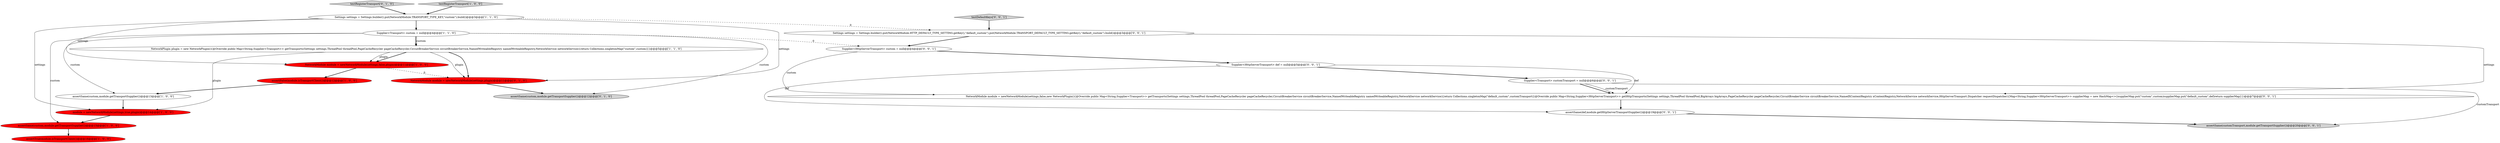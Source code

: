 digraph {
9 [style = filled, label = "Supplier<Transport> custom = null@@@4@@@['1', '1', '0']", fillcolor = white, shape = ellipse image = "AAA0AAABBB1BBB"];
11 [style = filled, label = "testRegisterTransport['0', '1', '0']", fillcolor = lightgray, shape = diamond image = "AAA0AAABBB2BBB"];
18 [style = filled, label = "Settings settings = Settings.builder().put(NetworkModule.HTTP_DEFAULT_TYPE_SETTING.getKey(),\"default_custom\").put(NetworkModule.TRANSPORT_DEFAULT_TYPE_SETTING.getKey(),\"default_custom\").build()@@@3@@@['0', '0', '1']", fillcolor = white, shape = ellipse image = "AAA0AAABBB3BBB"];
13 [style = filled, label = "Supplier<HttpServerTransport> custom = null@@@4@@@['0', '0', '1']", fillcolor = white, shape = ellipse image = "AAA0AAABBB3BBB"];
12 [style = filled, label = "assertSame(custom,module.getTransportSupplier())@@@12@@@['0', '1', '0']", fillcolor = lightgray, shape = ellipse image = "AAA0AAABBB2BBB"];
8 [style = filled, label = "assertSame(custom,module.getTransportSupplier())@@@15@@@['1', '0', '0']", fillcolor = red, shape = ellipse image = "AAA1AAABBB1BBB"];
17 [style = filled, label = "NetworkModule module = newNetworkModule(settings,false,new NetworkPlugin(){@Override public Map<String,Supplier<Transport>> getTransports(Settings settings,ThreadPool threadPool,PageCacheRecycler pageCacheRecycler,CircuitBreakerService circuitBreakerService,NamedWriteableRegistry namedWriteableRegistry,NetworkService networkService){return Collections.singletonMap(\"default_custom\",customTransport)}@Override public Map<String,Supplier<HttpServerTransport>> getHttpTransports(Settings settings,ThreadPool threadPool,BigArrays bigArrays,PageCacheRecycler pageCacheRecycler,CircuitBreakerService circuitBreakerService,NamedXContentRegistry xContentRegistry,NetworkService networkService,HttpServerTransport.Dispatcher requestDispatcher){Map<String,Supplier<HttpServerTransport>> supplierMap = new HashMap<>()supplierMap.put(\"custom\",custom)supplierMap.put(\"default_custom\",def)return supplierMap}})@@@7@@@['0', '0', '1']", fillcolor = white, shape = ellipse image = "AAA0AAABBB3BBB"];
14 [style = filled, label = "testDefaultKeys['0', '0', '1']", fillcolor = lightgray, shape = diamond image = "AAA0AAABBB3BBB"];
6 [style = filled, label = "Settings settings = Settings.builder().put(NetworkModule.TRANSPORT_TYPE_KEY,\"custom\").build()@@@3@@@['1', '1', '0']", fillcolor = white, shape = ellipse image = "AAA0AAABBB1BBB"];
3 [style = filled, label = "assertTrue(module.isTransportClient())@@@16@@@['1', '0', '0']", fillcolor = red, shape = ellipse image = "AAA1AAABBB1BBB"];
16 [style = filled, label = "assertSame(def,module.getHttpServerTransportSupplier())@@@19@@@['0', '0', '1']", fillcolor = white, shape = ellipse image = "AAA0AAABBB3BBB"];
19 [style = filled, label = "assertSame(customTransport,module.getTransportSupplier())@@@20@@@['0', '0', '1']", fillcolor = lightgray, shape = ellipse image = "AAA0AAABBB3BBB"];
4 [style = filled, label = "NetworkPlugin plugin = new NetworkPlugin(){@Override public Map<String,Supplier<Transport>> getTransports(Settings settings,ThreadPool threadPool,PageCacheRecycler pageCacheRecycler,CircuitBreakerService circuitBreakerService,NamedWriteableRegistry namedWriteableRegistry,NetworkService networkService){return Collections.singletonMap(\"custom\",custom)}}@@@5@@@['1', '1', '0']", fillcolor = white, shape = ellipse image = "AAA0AAABBB1BBB"];
1 [style = filled, label = "testRegisterTransport['1', '0', '0']", fillcolor = lightgray, shape = diamond image = "AAA0AAABBB1BBB"];
7 [style = filled, label = "assertSame(custom,module.getTransportSupplier())@@@13@@@['1', '0', '0']", fillcolor = white, shape = ellipse image = "AAA0AAABBB1BBB"];
5 [style = filled, label = "assertFalse(module.isTransportClient())@@@12@@@['1', '0', '0']", fillcolor = red, shape = ellipse image = "AAA1AAABBB1BBB"];
0 [style = filled, label = "NetworkModule module = newNetworkModule(settings,false,plugin)@@@11@@@['1', '0', '0']", fillcolor = red, shape = ellipse image = "AAA1AAABBB1BBB"];
20 [style = filled, label = "Supplier<Transport> customTransport = null@@@6@@@['0', '0', '1']", fillcolor = white, shape = ellipse image = "AAA0AAABBB3BBB"];
15 [style = filled, label = "Supplier<HttpServerTransport> def = null@@@5@@@['0', '0', '1']", fillcolor = white, shape = ellipse image = "AAA0AAABBB3BBB"];
10 [style = filled, label = "NetworkModule module = newNetworkModule(settings,plugin)@@@11@@@['0', '1', '0']", fillcolor = red, shape = ellipse image = "AAA1AAABBB2BBB"];
2 [style = filled, label = "module = newNetworkModule(settings,true,plugin)@@@14@@@['1', '0', '0']", fillcolor = red, shape = ellipse image = "AAA1AAABBB1BBB"];
4->10 [style = bold, label=""];
9->7 [style = solid, label="custom"];
20->19 [style = solid, label="customTransport"];
20->17 [style = bold, label=""];
6->0 [style = solid, label="settings"];
15->16 [style = solid, label="def"];
9->4 [style = bold, label=""];
11->6 [style = bold, label=""];
8->3 [style = bold, label=""];
15->17 [style = solid, label="def"];
9->8 [style = solid, label="custom"];
4->2 [style = solid, label="plugin"];
4->10 [style = solid, label="plugin"];
16->19 [style = bold, label=""];
6->2 [style = solid, label="settings"];
20->17 [style = solid, label="customTransport"];
0->10 [style = dashed, label="0"];
4->0 [style = bold, label=""];
18->17 [style = solid, label="settings"];
6->18 [style = dashed, label="0"];
1->6 [style = bold, label=""];
9->4 [style = solid, label="custom"];
10->12 [style = bold, label=""];
7->2 [style = bold, label=""];
15->20 [style = bold, label=""];
4->0 [style = solid, label="plugin"];
9->13 [style = dashed, label="0"];
18->13 [style = bold, label=""];
5->7 [style = bold, label=""];
14->18 [style = bold, label=""];
13->15 [style = bold, label=""];
6->9 [style = bold, label=""];
13->17 [style = solid, label="custom"];
17->16 [style = bold, label=""];
2->8 [style = bold, label=""];
0->5 [style = bold, label=""];
6->10 [style = solid, label="settings"];
9->12 [style = solid, label="custom"];
}

